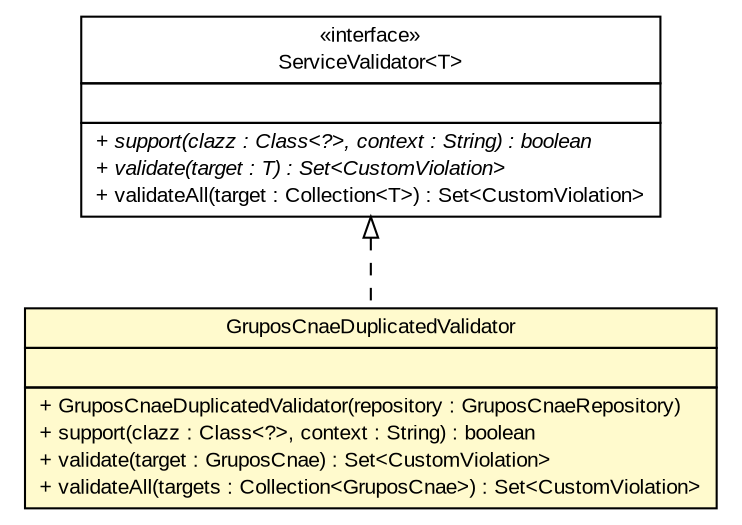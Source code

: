 #!/usr/local/bin/dot
#
# Class diagram 
# Generated by UMLGraph version R5_6 (http://www.umlgraph.org/)
#

digraph G {
	edge [fontname="arial",fontsize=10,labelfontname="arial",labelfontsize=10];
	node [fontname="arial",fontsize=10,shape=plaintext];
	nodesep=0.25;
	ranksep=0.5;
	// br.gov.to.sefaz.business.service.validation.ServiceValidator<T>
	c571794 [label=<<table title="br.gov.to.sefaz.business.service.validation.ServiceValidator" border="0" cellborder="1" cellspacing="0" cellpadding="2" port="p" href="../../../../../business/service/validation/ServiceValidator.html">
		<tr><td><table border="0" cellspacing="0" cellpadding="1">
<tr><td align="center" balign="center"> &#171;interface&#187; </td></tr>
<tr><td align="center" balign="center"> ServiceValidator&lt;T&gt; </td></tr>
		</table></td></tr>
		<tr><td><table border="0" cellspacing="0" cellpadding="1">
<tr><td align="left" balign="left">  </td></tr>
		</table></td></tr>
		<tr><td><table border="0" cellspacing="0" cellpadding="1">
<tr><td align="left" balign="left"><font face="arial italic" point-size="10.0"> + support(clazz : Class&lt;?&gt;, context : String) : boolean </font></td></tr>
<tr><td align="left" balign="left"><font face="arial italic" point-size="10.0"> + validate(target : T) : Set&lt;CustomViolation&gt; </font></td></tr>
<tr><td align="left" balign="left"> + validateAll(target : Collection&lt;T&gt;) : Set&lt;CustomViolation&gt; </td></tr>
		</table></td></tr>
		</table>>, URL="../../../../../business/service/validation/ServiceValidator.html", fontname="arial", fontcolor="black", fontsize=10.0];
	// br.gov.to.sefaz.arr.parametros.business.service.validator.GruposCnaeDuplicatedValidator
	c572236 [label=<<table title="br.gov.to.sefaz.arr.parametros.business.service.validator.GruposCnaeDuplicatedValidator" border="0" cellborder="1" cellspacing="0" cellpadding="2" port="p" bgcolor="lemonChiffon" href="./GruposCnaeDuplicatedValidator.html">
		<tr><td><table border="0" cellspacing="0" cellpadding="1">
<tr><td align="center" balign="center"> GruposCnaeDuplicatedValidator </td></tr>
		</table></td></tr>
		<tr><td><table border="0" cellspacing="0" cellpadding="1">
<tr><td align="left" balign="left">  </td></tr>
		</table></td></tr>
		<tr><td><table border="0" cellspacing="0" cellpadding="1">
<tr><td align="left" balign="left"> + GruposCnaeDuplicatedValidator(repository : GruposCnaeRepository) </td></tr>
<tr><td align="left" balign="left"> + support(clazz : Class&lt;?&gt;, context : String) : boolean </td></tr>
<tr><td align="left" balign="left"> + validate(target : GruposCnae) : Set&lt;CustomViolation&gt; </td></tr>
<tr><td align="left" balign="left"> + validateAll(targets : Collection&lt;GruposCnae&gt;) : Set&lt;CustomViolation&gt; </td></tr>
		</table></td></tr>
		</table>>, URL="./GruposCnaeDuplicatedValidator.html", fontname="arial", fontcolor="black", fontsize=10.0];
	//br.gov.to.sefaz.arr.parametros.business.service.validator.GruposCnaeDuplicatedValidator implements br.gov.to.sefaz.business.service.validation.ServiceValidator<T>
	c571794:p -> c572236:p [dir=back,arrowtail=empty,style=dashed];
}

